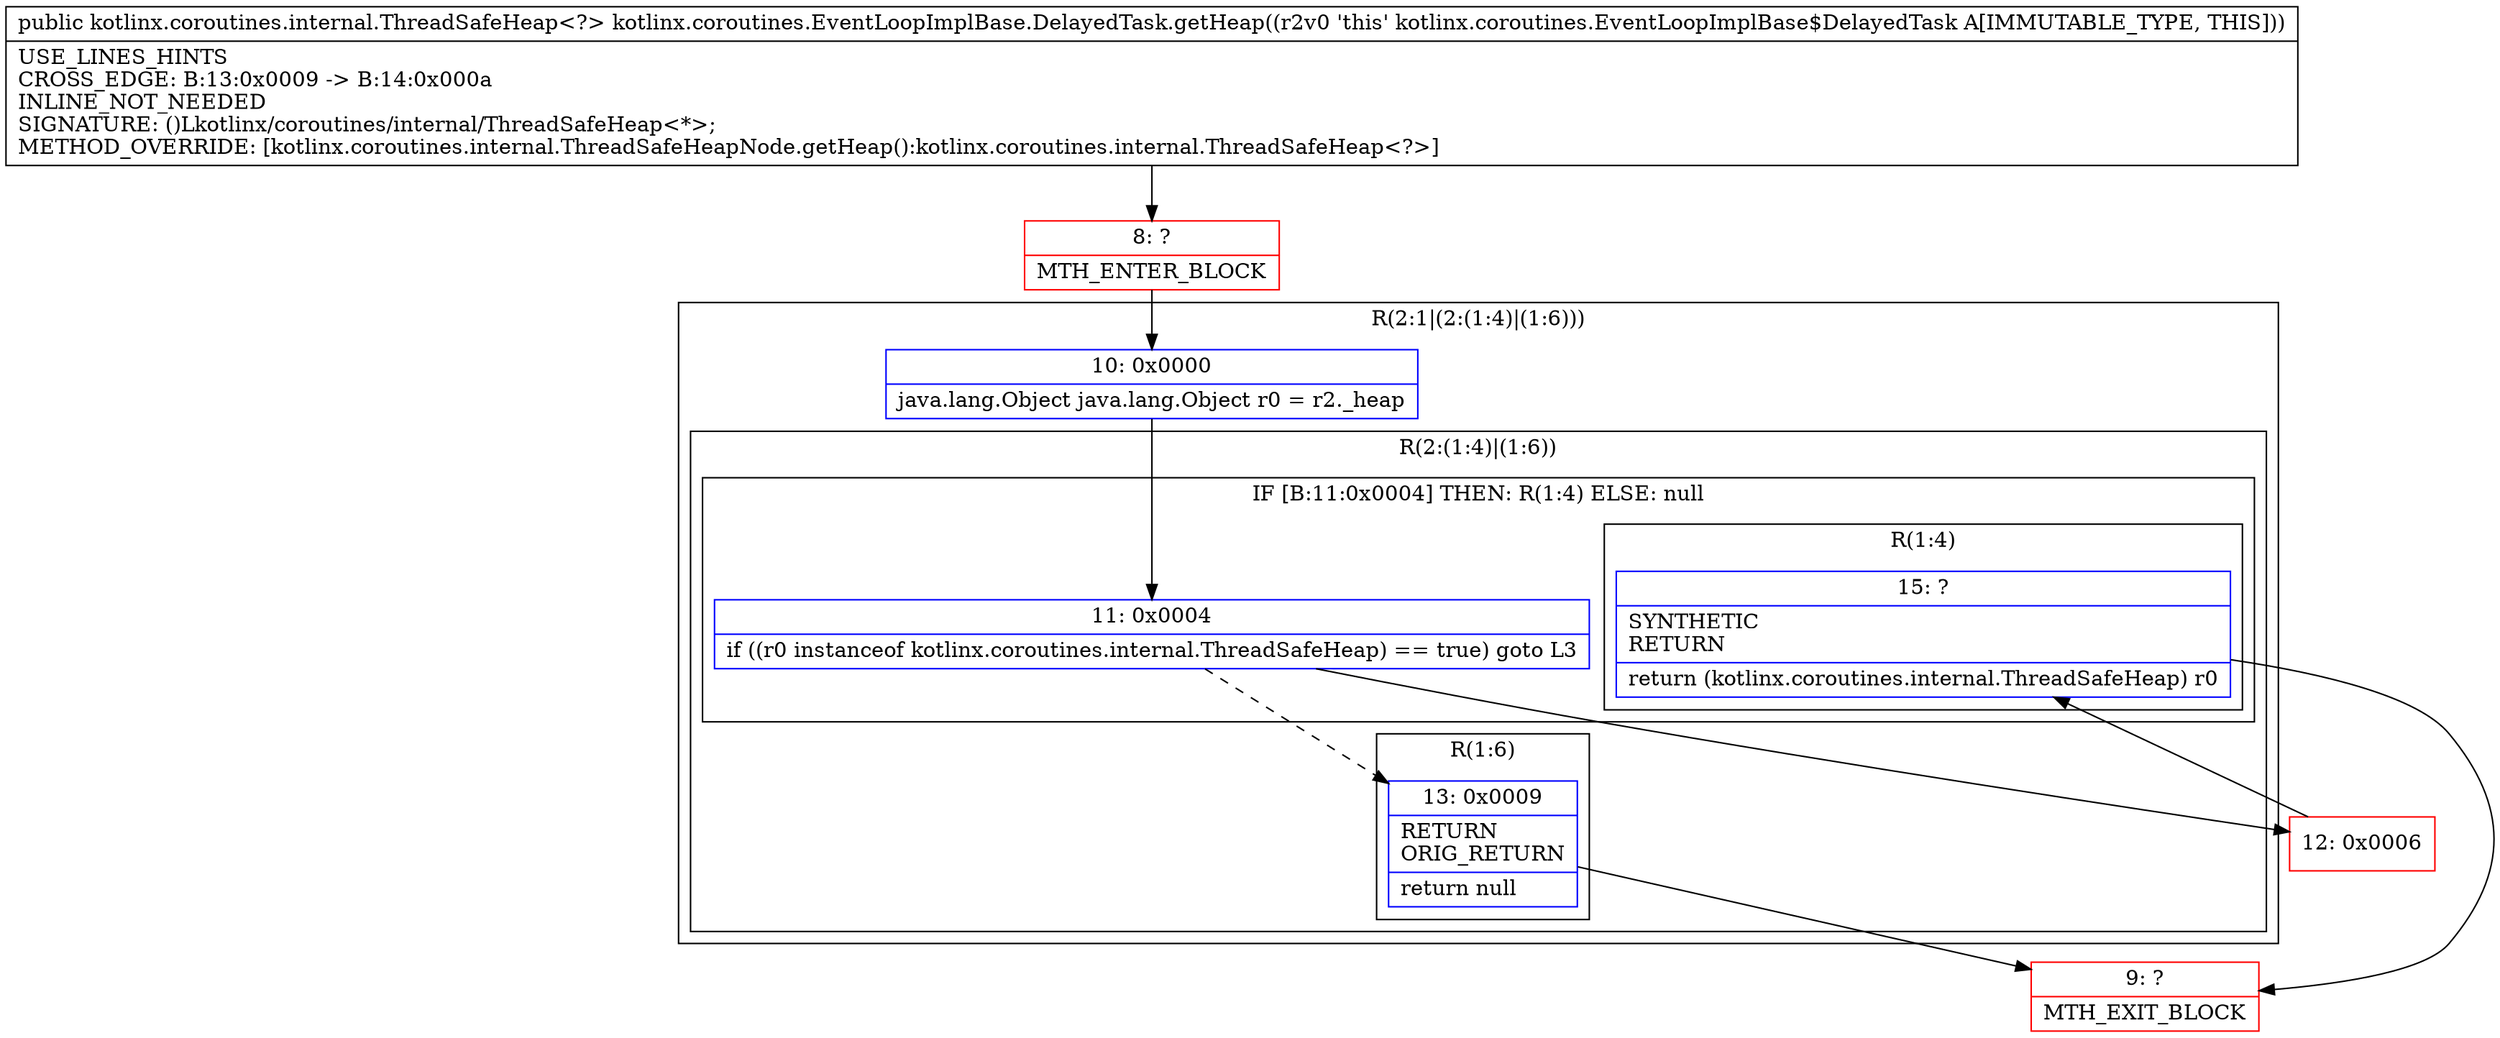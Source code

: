 digraph "CFG forkotlinx.coroutines.EventLoopImplBase.DelayedTask.getHeap()Lkotlinx\/coroutines\/internal\/ThreadSafeHeap;" {
subgraph cluster_Region_1589330639 {
label = "R(2:1|(2:(1:4)|(1:6)))";
node [shape=record,color=blue];
Node_10 [shape=record,label="{10\:\ 0x0000|java.lang.Object java.lang.Object r0 = r2._heap\l}"];
subgraph cluster_Region_1143646292 {
label = "R(2:(1:4)|(1:6))";
node [shape=record,color=blue];
subgraph cluster_IfRegion_1811881936 {
label = "IF [B:11:0x0004] THEN: R(1:4) ELSE: null";
node [shape=record,color=blue];
Node_11 [shape=record,label="{11\:\ 0x0004|if ((r0 instanceof kotlinx.coroutines.internal.ThreadSafeHeap) == true) goto L3\l}"];
subgraph cluster_Region_1547932754 {
label = "R(1:4)";
node [shape=record,color=blue];
Node_15 [shape=record,label="{15\:\ ?|SYNTHETIC\lRETURN\l|return (kotlinx.coroutines.internal.ThreadSafeHeap) r0\l}"];
}
}
subgraph cluster_Region_1009226020 {
label = "R(1:6)";
node [shape=record,color=blue];
Node_13 [shape=record,label="{13\:\ 0x0009|RETURN\lORIG_RETURN\l|return null\l}"];
}
}
}
Node_8 [shape=record,color=red,label="{8\:\ ?|MTH_ENTER_BLOCK\l}"];
Node_12 [shape=record,color=red,label="{12\:\ 0x0006}"];
Node_9 [shape=record,color=red,label="{9\:\ ?|MTH_EXIT_BLOCK\l}"];
MethodNode[shape=record,label="{public kotlinx.coroutines.internal.ThreadSafeHeap\<?\> kotlinx.coroutines.EventLoopImplBase.DelayedTask.getHeap((r2v0 'this' kotlinx.coroutines.EventLoopImplBase$DelayedTask A[IMMUTABLE_TYPE, THIS]))  | USE_LINES_HINTS\lCROSS_EDGE: B:13:0x0009 \-\> B:14:0x000a\lINLINE_NOT_NEEDED\lSIGNATURE: ()Lkotlinx\/coroutines\/internal\/ThreadSafeHeap\<*\>;\lMETHOD_OVERRIDE: [kotlinx.coroutines.internal.ThreadSafeHeapNode.getHeap():kotlinx.coroutines.internal.ThreadSafeHeap\<?\>]\l}"];
MethodNode -> Node_8;Node_10 -> Node_11;
Node_11 -> Node_12;
Node_11 -> Node_13[style=dashed];
Node_15 -> Node_9;
Node_13 -> Node_9;
Node_8 -> Node_10;
Node_12 -> Node_15;
}

